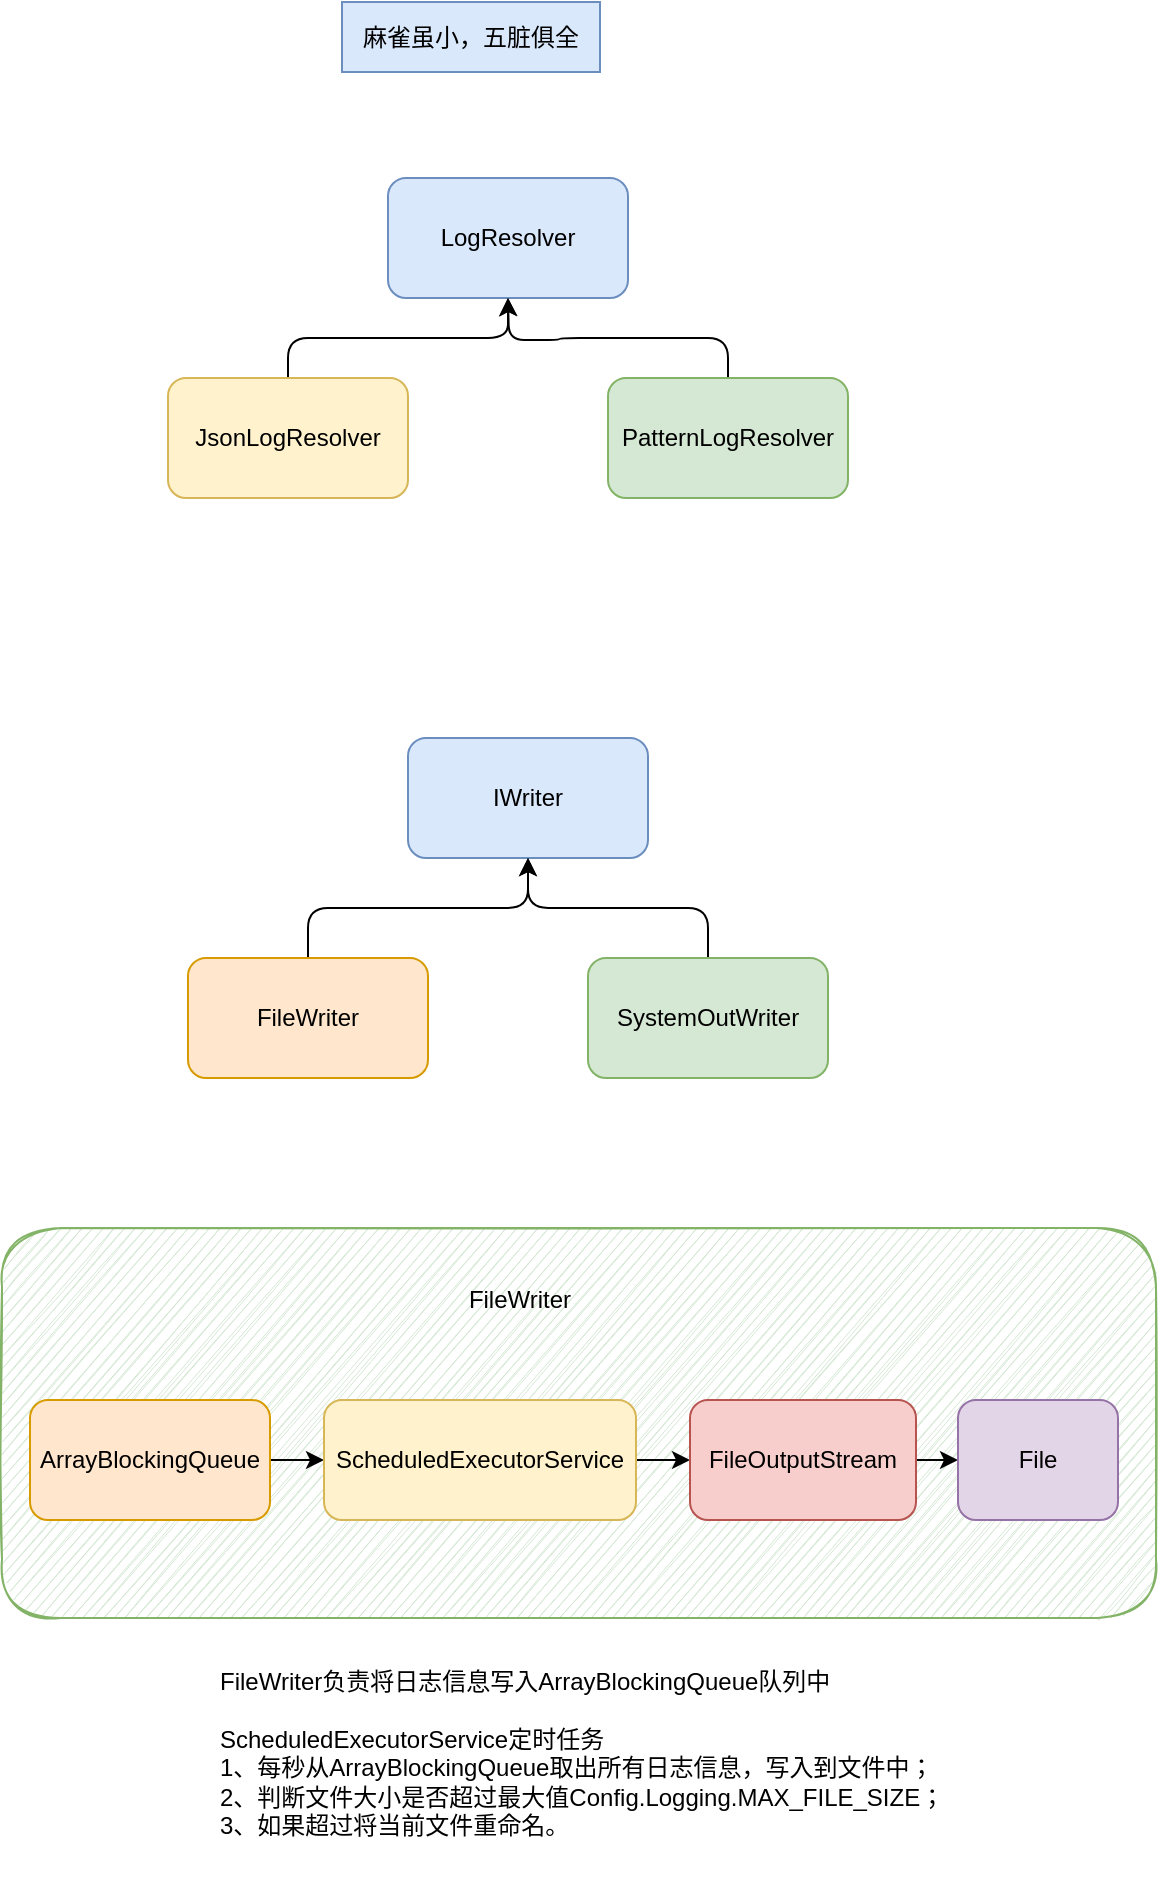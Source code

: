 <mxfile version="15.8.6" type="github">
  <diagram id="t6HOGKDSK19Z0ALwqWIO" name="Page-1">
    <mxGraphModel dx="1422" dy="762" grid="0" gridSize="10" guides="1" tooltips="1" connect="1" arrows="1" fold="1" page="1" pageScale="1" pageWidth="827" pageHeight="1169" math="0" shadow="0">
      <root>
        <mxCell id="0" />
        <mxCell id="1" parent="0" />
        <mxCell id="Yl_cxWe-erZnYKXwjN0h-1" value="LogResolver" style="whiteSpace=wrap;html=1;rounded=1;fillColor=#dae8fc;strokeColor=#6c8ebf;shadow=0;sketch=0;" parent="1" vertex="1">
          <mxGeometry x="330" y="120" width="120" height="60" as="geometry" />
        </mxCell>
        <mxCell id="Yl_cxWe-erZnYKXwjN0h-7" style="edgeStyle=orthogonalEdgeStyle;orthogonalLoop=1;jettySize=auto;html=1;exitX=0.5;exitY=0;exitDx=0;exitDy=0;entryX=0.5;entryY=1;entryDx=0;entryDy=0;shadow=0;sketch=0;" parent="1" source="Yl_cxWe-erZnYKXwjN0h-2" target="Yl_cxWe-erZnYKXwjN0h-1" edge="1">
          <mxGeometry relative="1" as="geometry" />
        </mxCell>
        <mxCell id="Yl_cxWe-erZnYKXwjN0h-2" value="JsonLogResolver" style="whiteSpace=wrap;html=1;rounded=1;fillColor=#fff2cc;strokeColor=#d6b656;shadow=0;sketch=0;" parent="1" vertex="1">
          <mxGeometry x="220" y="220" width="120" height="60" as="geometry" />
        </mxCell>
        <mxCell id="Yl_cxWe-erZnYKXwjN0h-8" style="edgeStyle=orthogonalEdgeStyle;orthogonalLoop=1;jettySize=auto;html=1;exitX=0.5;exitY=0;exitDx=0;exitDy=0;shadow=0;sketch=0;" parent="1" source="Yl_cxWe-erZnYKXwjN0h-3" edge="1">
          <mxGeometry relative="1" as="geometry">
            <mxPoint x="390" y="180" as="targetPoint" />
          </mxGeometry>
        </mxCell>
        <mxCell id="Yl_cxWe-erZnYKXwjN0h-3" value="PatternLogResolver" style="whiteSpace=wrap;html=1;rounded=1;fillColor=#d5e8d4;strokeColor=#82b366;shadow=0;sketch=0;" parent="1" vertex="1">
          <mxGeometry x="440" y="220" width="120" height="60" as="geometry" />
        </mxCell>
        <mxCell id="Yl_cxWe-erZnYKXwjN0h-4" value="IWriter" style="whiteSpace=wrap;html=1;rounded=1;fillColor=#dae8fc;strokeColor=#6c8ebf;" parent="1" vertex="1">
          <mxGeometry x="340" y="400" width="120" height="60" as="geometry" />
        </mxCell>
        <mxCell id="Yl_cxWe-erZnYKXwjN0h-9" style="edgeStyle=orthogonalEdgeStyle;orthogonalLoop=1;jettySize=auto;html=1;exitX=0.5;exitY=0;exitDx=0;exitDy=0;entryX=0.5;entryY=1;entryDx=0;entryDy=0;" parent="1" source="Yl_cxWe-erZnYKXwjN0h-5" target="Yl_cxWe-erZnYKXwjN0h-4" edge="1">
          <mxGeometry relative="1" as="geometry" />
        </mxCell>
        <mxCell id="Yl_cxWe-erZnYKXwjN0h-5" value="FileWriter" style="whiteSpace=wrap;html=1;rounded=1;fillColor=#ffe6cc;strokeColor=#d79b00;" parent="1" vertex="1">
          <mxGeometry x="230" y="510" width="120" height="60" as="geometry" />
        </mxCell>
        <mxCell id="Yl_cxWe-erZnYKXwjN0h-10" style="edgeStyle=orthogonalEdgeStyle;orthogonalLoop=1;jettySize=auto;html=1;exitX=0.5;exitY=0;exitDx=0;exitDy=0;entryX=0.5;entryY=1;entryDx=0;entryDy=0;" parent="1" source="Yl_cxWe-erZnYKXwjN0h-6" target="Yl_cxWe-erZnYKXwjN0h-4" edge="1">
          <mxGeometry relative="1" as="geometry" />
        </mxCell>
        <mxCell id="Yl_cxWe-erZnYKXwjN0h-6" value="SystemOutWriter" style="whiteSpace=wrap;html=1;rounded=1;fillColor=#d5e8d4;strokeColor=#82b366;" parent="1" vertex="1">
          <mxGeometry x="430" y="510" width="120" height="60" as="geometry" />
        </mxCell>
        <mxCell id="Yl_cxWe-erZnYKXwjN0h-11" value="" style="rounded=1;whiteSpace=wrap;html=1;fillColor=#d5e8d4;strokeColor=#82b366;shadow=0;sketch=1;glass=0;" parent="1" vertex="1">
          <mxGeometry x="137" y="645" width="577" height="195" as="geometry" />
        </mxCell>
        <mxCell id="Yl_cxWe-erZnYKXwjN0h-12" value="FileWriter" style="text;html=1;strokeColor=none;fillColor=none;align=center;verticalAlign=middle;whiteSpace=wrap;rounded=0;" parent="1" vertex="1">
          <mxGeometry x="366" y="666" width="60" height="30" as="geometry" />
        </mxCell>
        <mxCell id="Yl_cxWe-erZnYKXwjN0h-19" value="" style="edgeStyle=orthogonalEdgeStyle;rounded=1;orthogonalLoop=1;jettySize=auto;html=1;" parent="1" source="Yl_cxWe-erZnYKXwjN0h-13" target="Yl_cxWe-erZnYKXwjN0h-14" edge="1">
          <mxGeometry relative="1" as="geometry" />
        </mxCell>
        <mxCell id="Yl_cxWe-erZnYKXwjN0h-13" value="ArrayBlockingQueue" style="rounded=1;whiteSpace=wrap;html=1;fillColor=#ffe6cc;strokeColor=#d79b00;" parent="1" vertex="1">
          <mxGeometry x="151" y="731" width="120" height="60" as="geometry" />
        </mxCell>
        <mxCell id="Yl_cxWe-erZnYKXwjN0h-22" value="" style="edgeStyle=orthogonalEdgeStyle;rounded=1;orthogonalLoop=1;jettySize=auto;html=1;" parent="1" source="Yl_cxWe-erZnYKXwjN0h-14" target="Yl_cxWe-erZnYKXwjN0h-20" edge="1">
          <mxGeometry relative="1" as="geometry" />
        </mxCell>
        <mxCell id="Yl_cxWe-erZnYKXwjN0h-14" value="ScheduledExecutorService" style="rounded=1;whiteSpace=wrap;html=1;fillColor=#fff2cc;strokeColor=#d6b656;" parent="1" vertex="1">
          <mxGeometry x="298" y="731" width="156" height="60" as="geometry" />
        </mxCell>
        <mxCell id="Yl_cxWe-erZnYKXwjN0h-24" value="" style="edgeStyle=orthogonalEdgeStyle;rounded=1;orthogonalLoop=1;jettySize=auto;html=1;" parent="1" source="Yl_cxWe-erZnYKXwjN0h-20" target="Yl_cxWe-erZnYKXwjN0h-23" edge="1">
          <mxGeometry relative="1" as="geometry" />
        </mxCell>
        <mxCell id="Yl_cxWe-erZnYKXwjN0h-20" value="FileOutputStream" style="rounded=1;whiteSpace=wrap;html=1;fillColor=#f8cecc;strokeColor=#b85450;" parent="1" vertex="1">
          <mxGeometry x="481" y="731" width="113" height="60" as="geometry" />
        </mxCell>
        <mxCell id="Yl_cxWe-erZnYKXwjN0h-23" value="File" style="whiteSpace=wrap;html=1;rounded=1;fillColor=#e1d5e7;strokeColor=#9673a6;" parent="1" vertex="1">
          <mxGeometry x="615" y="731" width="80" height="60" as="geometry" />
        </mxCell>
        <mxCell id="Yl_cxWe-erZnYKXwjN0h-25" value="FileWriter负责将日志信息写入&lt;span style=&quot;text-align: center&quot;&gt;ArrayBlockingQueue队列中&lt;br&gt;&lt;/span&gt;&lt;br&gt;ScheduledExecutorService定时任务&lt;br&gt;1、每秒从ArrayBlockingQueue取出所有日志信息，写入到文件中；&lt;br&gt;2、判断文件大小是否超过最大值Config.Logging.MAX_FILE_SIZE；&lt;br&gt;3、如果超过将当前文件重命名。" style="text;html=1;strokeColor=none;fillColor=none;align=left;verticalAlign=top;whiteSpace=wrap;rounded=0;" parent="1" vertex="1">
          <mxGeometry x="244" y="858" width="376" height="123" as="geometry" />
        </mxCell>
        <mxCell id="zlm0925ruirDHPnKztXN-1" value="麻雀虽小，五脏俱全" style="text;html=1;strokeColor=#6c8ebf;fillColor=#dae8fc;align=center;verticalAlign=middle;whiteSpace=wrap;rounded=0;" parent="1" vertex="1">
          <mxGeometry x="307" y="32" width="129" height="35" as="geometry" />
        </mxCell>
      </root>
    </mxGraphModel>
  </diagram>
</mxfile>
